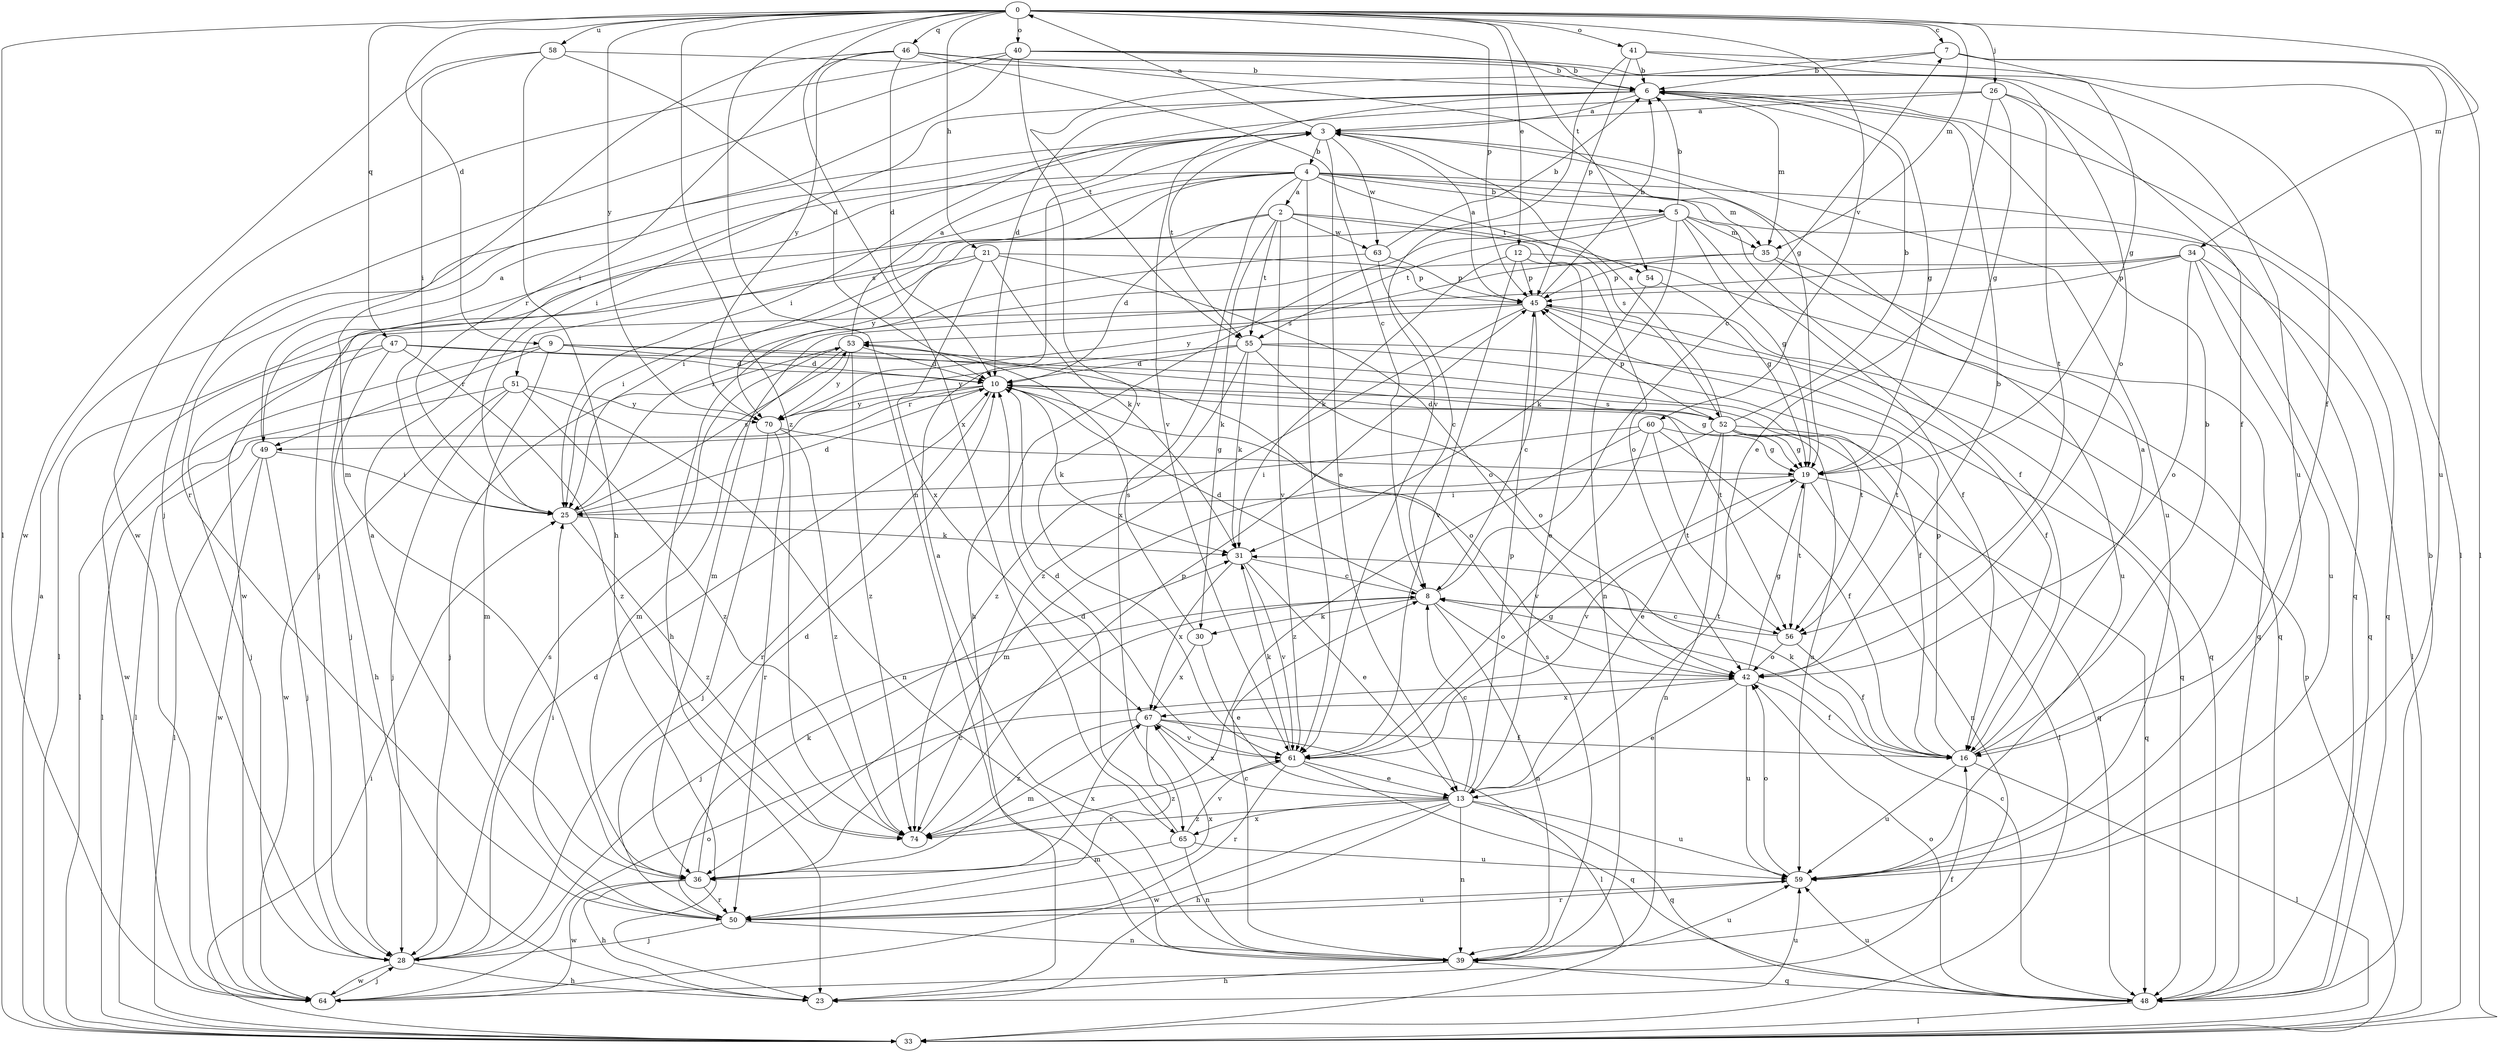 strict digraph  {
0;
2;
3;
4;
5;
6;
7;
8;
9;
10;
12;
13;
16;
19;
21;
23;
25;
26;
28;
30;
31;
33;
34;
35;
36;
39;
40;
41;
42;
45;
46;
47;
48;
49;
50;
51;
52;
53;
54;
55;
56;
58;
59;
60;
61;
63;
64;
65;
67;
70;
74;
0 -> 7  [label=c];
0 -> 9  [label=d];
0 -> 12  [label=e];
0 -> 21  [label=h];
0 -> 26  [label=j];
0 -> 33  [label=l];
0 -> 34  [label=m];
0 -> 35  [label=m];
0 -> 39  [label=n];
0 -> 40  [label=o];
0 -> 41  [label=o];
0 -> 45  [label=p];
0 -> 46  [label=q];
0 -> 47  [label=q];
0 -> 54  [label=t];
0 -> 58  [label=u];
0 -> 60  [label=v];
0 -> 65  [label=x];
0 -> 70  [label=y];
0 -> 74  [label=z];
2 -> 10  [label=d];
2 -> 25  [label=i];
2 -> 30  [label=k];
2 -> 42  [label=o];
2 -> 54  [label=t];
2 -> 55  [label=t];
2 -> 61  [label=v];
2 -> 63  [label=w];
3 -> 0  [label=a];
3 -> 4  [label=b];
3 -> 13  [label=e];
3 -> 55  [label=t];
3 -> 59  [label=u];
3 -> 63  [label=w];
4 -> 2  [label=a];
4 -> 5  [label=b];
4 -> 16  [label=f];
4 -> 28  [label=j];
4 -> 35  [label=m];
4 -> 48  [label=q];
4 -> 49  [label=r];
4 -> 51  [label=s];
4 -> 52  [label=s];
4 -> 61  [label=v];
4 -> 64  [label=w];
4 -> 65  [label=x];
5 -> 6  [label=b];
5 -> 16  [label=f];
5 -> 19  [label=g];
5 -> 23  [label=h];
5 -> 35  [label=m];
5 -> 39  [label=n];
5 -> 48  [label=q];
5 -> 55  [label=t];
5 -> 70  [label=y];
6 -> 3  [label=a];
6 -> 10  [label=d];
6 -> 19  [label=g];
6 -> 25  [label=i];
6 -> 35  [label=m];
6 -> 61  [label=v];
7 -> 6  [label=b];
7 -> 19  [label=g];
7 -> 33  [label=l];
7 -> 55  [label=t];
7 -> 59  [label=u];
8 -> 7  [label=c];
8 -> 10  [label=d];
8 -> 28  [label=j];
8 -> 30  [label=k];
8 -> 39  [label=n];
8 -> 42  [label=o];
8 -> 56  [label=t];
9 -> 10  [label=d];
9 -> 16  [label=f];
9 -> 33  [label=l];
9 -> 36  [label=m];
9 -> 49  [label=r];
9 -> 56  [label=t];
10 -> 19  [label=g];
10 -> 31  [label=k];
10 -> 33  [label=l];
10 -> 42  [label=o];
10 -> 49  [label=r];
10 -> 50  [label=r];
10 -> 52  [label=s];
10 -> 70  [label=y];
12 -> 13  [label=e];
12 -> 31  [label=k];
12 -> 45  [label=p];
12 -> 48  [label=q];
12 -> 61  [label=v];
13 -> 8  [label=c];
13 -> 23  [label=h];
13 -> 39  [label=n];
13 -> 45  [label=p];
13 -> 48  [label=q];
13 -> 59  [label=u];
13 -> 64  [label=w];
13 -> 65  [label=x];
13 -> 67  [label=x];
13 -> 74  [label=z];
16 -> 3  [label=a];
16 -> 6  [label=b];
16 -> 31  [label=k];
16 -> 33  [label=l];
16 -> 45  [label=p];
16 -> 59  [label=u];
19 -> 25  [label=i];
19 -> 39  [label=n];
19 -> 48  [label=q];
19 -> 56  [label=t];
19 -> 61  [label=v];
21 -> 25  [label=i];
21 -> 31  [label=k];
21 -> 33  [label=l];
21 -> 42  [label=o];
21 -> 45  [label=p];
21 -> 67  [label=x];
23 -> 59  [label=u];
25 -> 10  [label=d];
25 -> 31  [label=k];
25 -> 53  [label=s];
25 -> 74  [label=z];
26 -> 3  [label=a];
26 -> 13  [label=e];
26 -> 16  [label=f];
26 -> 19  [label=g];
26 -> 25  [label=i];
26 -> 56  [label=t];
28 -> 10  [label=d];
28 -> 23  [label=h];
28 -> 53  [label=s];
28 -> 64  [label=w];
30 -> 13  [label=e];
30 -> 53  [label=s];
30 -> 67  [label=x];
31 -> 8  [label=c];
31 -> 13  [label=e];
31 -> 61  [label=v];
31 -> 67  [label=x];
33 -> 3  [label=a];
33 -> 25  [label=i];
33 -> 45  [label=p];
34 -> 25  [label=i];
34 -> 33  [label=l];
34 -> 36  [label=m];
34 -> 42  [label=o];
34 -> 45  [label=p];
34 -> 48  [label=q];
34 -> 59  [label=u];
35 -> 45  [label=p];
35 -> 48  [label=q];
35 -> 59  [label=u];
35 -> 70  [label=y];
36 -> 8  [label=c];
36 -> 10  [label=d];
36 -> 23  [label=h];
36 -> 50  [label=r];
36 -> 64  [label=w];
36 -> 67  [label=x];
39 -> 3  [label=a];
39 -> 8  [label=c];
39 -> 23  [label=h];
39 -> 48  [label=q];
39 -> 53  [label=s];
39 -> 59  [label=u];
40 -> 6  [label=b];
40 -> 28  [label=j];
40 -> 42  [label=o];
40 -> 50  [label=r];
40 -> 59  [label=u];
40 -> 61  [label=v];
40 -> 64  [label=w];
41 -> 6  [label=b];
41 -> 16  [label=f];
41 -> 33  [label=l];
41 -> 45  [label=p];
41 -> 61  [label=v];
42 -> 6  [label=b];
42 -> 13  [label=e];
42 -> 16  [label=f];
42 -> 19  [label=g];
42 -> 59  [label=u];
42 -> 67  [label=x];
45 -> 3  [label=a];
45 -> 6  [label=b];
45 -> 8  [label=c];
45 -> 16  [label=f];
45 -> 28  [label=j];
45 -> 48  [label=q];
45 -> 53  [label=s];
45 -> 74  [label=z];
46 -> 6  [label=b];
46 -> 8  [label=c];
46 -> 10  [label=d];
46 -> 19  [label=g];
46 -> 25  [label=i];
46 -> 36  [label=m];
46 -> 70  [label=y];
47 -> 10  [label=d];
47 -> 23  [label=h];
47 -> 28  [label=j];
47 -> 56  [label=t];
47 -> 64  [label=w];
47 -> 74  [label=z];
48 -> 6  [label=b];
48 -> 8  [label=c];
48 -> 33  [label=l];
48 -> 42  [label=o];
48 -> 59  [label=u];
49 -> 3  [label=a];
49 -> 25  [label=i];
49 -> 28  [label=j];
49 -> 33  [label=l];
49 -> 64  [label=w];
50 -> 3  [label=a];
50 -> 25  [label=i];
50 -> 28  [label=j];
50 -> 31  [label=k];
50 -> 39  [label=n];
50 -> 59  [label=u];
50 -> 67  [label=x];
51 -> 28  [label=j];
51 -> 33  [label=l];
51 -> 39  [label=n];
51 -> 64  [label=w];
51 -> 70  [label=y];
51 -> 74  [label=z];
52 -> 3  [label=a];
52 -> 6  [label=b];
52 -> 10  [label=d];
52 -> 13  [label=e];
52 -> 19  [label=g];
52 -> 33  [label=l];
52 -> 36  [label=m];
52 -> 39  [label=n];
52 -> 45  [label=p];
52 -> 48  [label=q];
52 -> 59  [label=u];
53 -> 3  [label=a];
53 -> 10  [label=d];
53 -> 28  [label=j];
53 -> 36  [label=m];
53 -> 70  [label=y];
53 -> 74  [label=z];
54 -> 19  [label=g];
54 -> 31  [label=k];
55 -> 10  [label=d];
55 -> 31  [label=k];
55 -> 42  [label=o];
55 -> 48  [label=q];
55 -> 56  [label=t];
55 -> 70  [label=y];
55 -> 74  [label=z];
56 -> 8  [label=c];
56 -> 16  [label=f];
56 -> 42  [label=o];
58 -> 6  [label=b];
58 -> 10  [label=d];
58 -> 23  [label=h];
58 -> 25  [label=i];
58 -> 64  [label=w];
59 -> 42  [label=o];
59 -> 50  [label=r];
60 -> 16  [label=f];
60 -> 19  [label=g];
60 -> 25  [label=i];
60 -> 56  [label=t];
60 -> 61  [label=v];
60 -> 74  [label=z];
61 -> 10  [label=d];
61 -> 13  [label=e];
61 -> 19  [label=g];
61 -> 31  [label=k];
61 -> 48  [label=q];
61 -> 50  [label=r];
61 -> 74  [label=z];
63 -> 6  [label=b];
63 -> 8  [label=c];
63 -> 23  [label=h];
63 -> 45  [label=p];
64 -> 16  [label=f];
64 -> 28  [label=j];
64 -> 42  [label=o];
65 -> 10  [label=d];
65 -> 36  [label=m];
65 -> 39  [label=n];
65 -> 59  [label=u];
65 -> 61  [label=v];
67 -> 16  [label=f];
67 -> 33  [label=l];
67 -> 36  [label=m];
67 -> 50  [label=r];
67 -> 61  [label=v];
67 -> 74  [label=z];
70 -> 19  [label=g];
70 -> 28  [label=j];
70 -> 50  [label=r];
70 -> 74  [label=z];
74 -> 45  [label=p];
}
